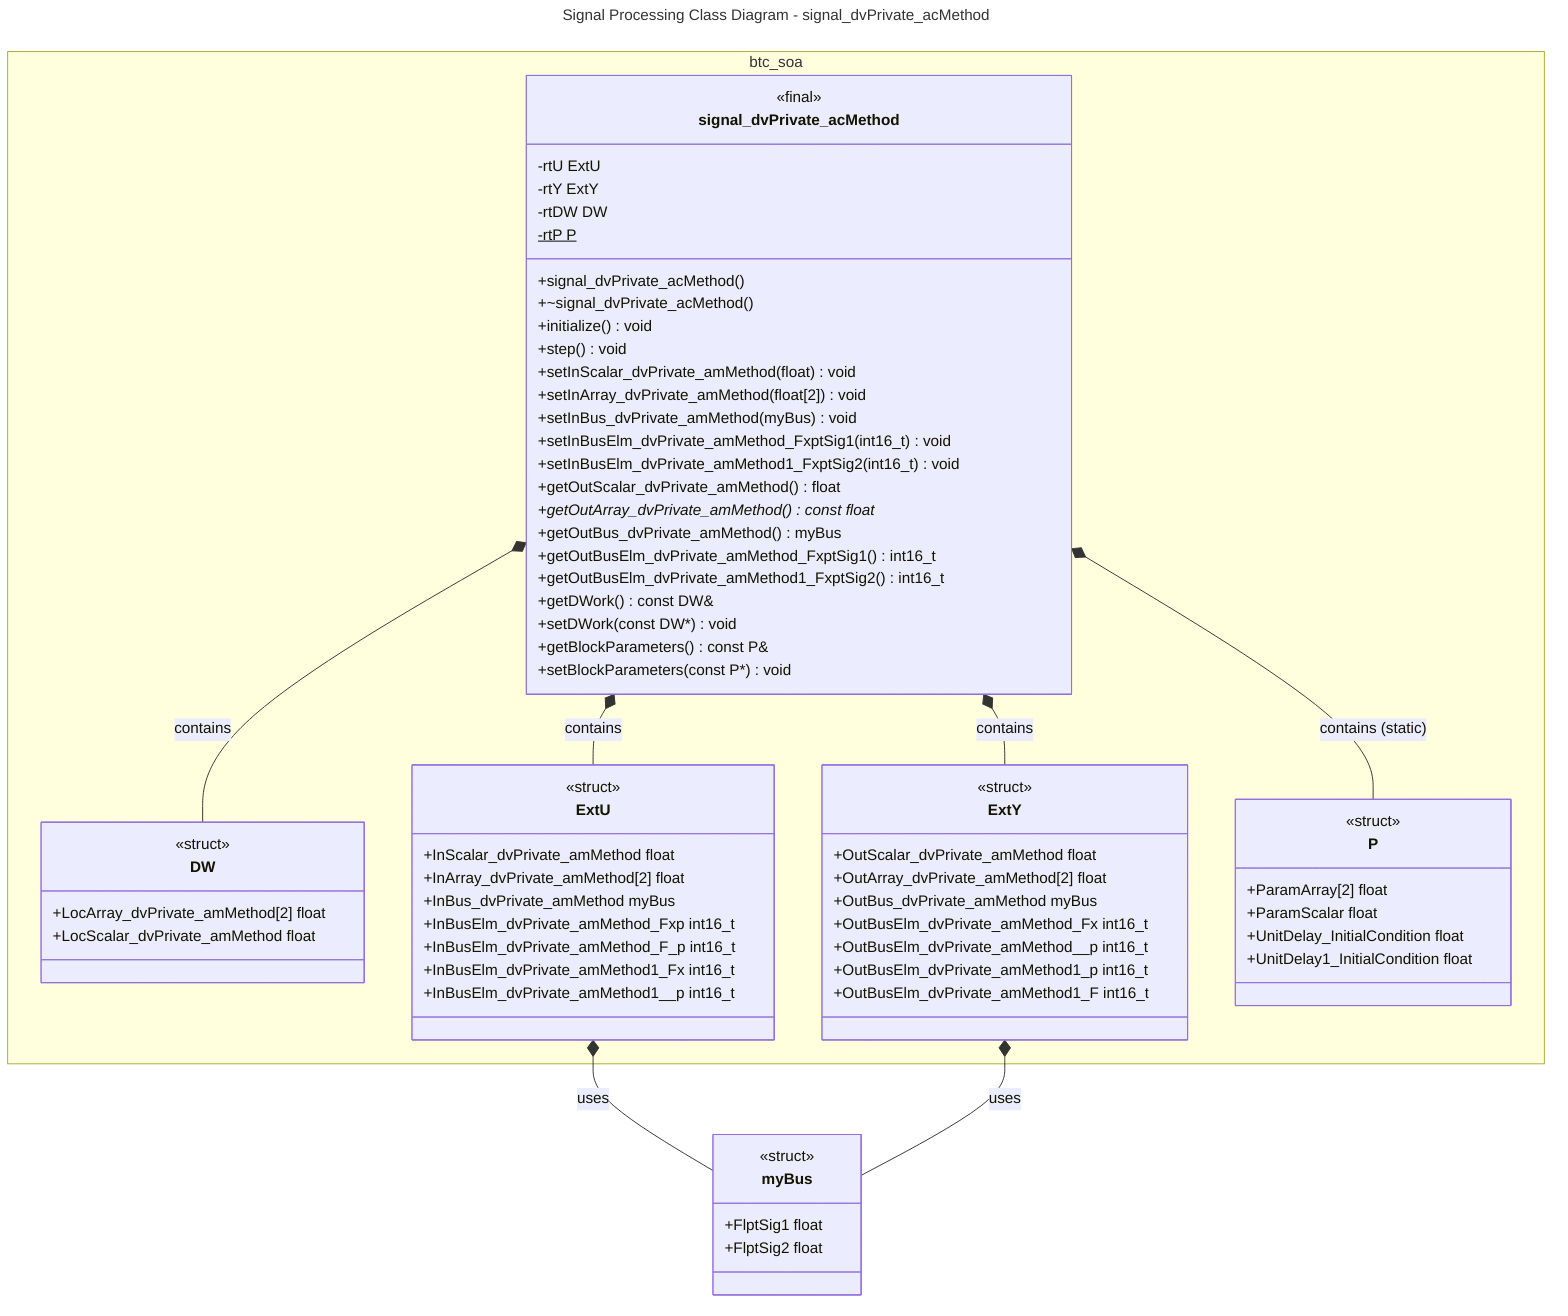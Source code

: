 ---
title: Signal Processing Class Diagram - signal_dvPrivate_acMethod
---
classDiagram
    namespace btc_soa {
        class signal_dvPrivate_acMethod {
            <<final>>
            +signal_dvPrivate_acMethod()
            +~signal_dvPrivate_acMethod()
            +initialize() void
            +step() void
            +setInScalar_dvPrivate_amMethod(float) void
            +setInArray_dvPrivate_amMethod(float[2]) void
            +setInBus_dvPrivate_amMethod(myBus) void
            +setInBusElm_dvPrivate_amMethod_FxptSig1(int16_t) void
            +setInBusElm_dvPrivate_amMethod1_FxptSig2(int16_t) void
            +getOutScalar_dvPrivate_amMethod() float
            +getOutArray_dvPrivate_amMethod() const float*
            +getOutBus_dvPrivate_amMethod() myBus
            +getOutBusElm_dvPrivate_amMethod_FxptSig1() int16_t
            +getOutBusElm_dvPrivate_amMethod1_FxptSig2() int16_t
            +getDWork() const DW&
            +setDWork(const DW*) void
            +getBlockParameters() const P&
            +setBlockParameters(const P*) void
            -rtU ExtU
            -rtY ExtY
            -rtDW DW
            -rtP P$
        }
        
        class DW {
            <<struct>>
            +LocArray_dvPrivate_amMethod[2] float
            +LocScalar_dvPrivate_amMethod float
        }
        
        class ExtU {
            <<struct>>
            +InScalar_dvPrivate_amMethod float
            +InArray_dvPrivate_amMethod[2] float
            +InBus_dvPrivate_amMethod myBus
            +InBusElm_dvPrivate_amMethod_Fxp int16_t
            +InBusElm_dvPrivate_amMethod_F_p int16_t
            +InBusElm_dvPrivate_amMethod1_Fx int16_t
            +InBusElm_dvPrivate_amMethod1__p int16_t
        }
        
        class ExtY {
            <<struct>>
            +OutScalar_dvPrivate_amMethod float
            +OutArray_dvPrivate_amMethod[2] float
            +OutBus_dvPrivate_amMethod myBus
            +OutBusElm_dvPrivate_amMethod_Fx int16_t
            +OutBusElm_dvPrivate_amMethod__p int16_t
            +OutBusElm_dvPrivate_amMethod1_p int16_t
            +OutBusElm_dvPrivate_amMethod1_F int16_t
        }
        
        class P {
            <<struct>>
            +ParamArray[2] float
            +ParamScalar float
            +UnitDelay_InitialCondition float
            +UnitDelay1_InitialCondition float
        }
    }
    
    class myBus {
        <<struct>>
        +FlptSig1 float
        +FlptSig2 float
    }
    
    %% Relationships
    signal_dvPrivate_acMethod *-- DW : contains
    signal_dvPrivate_acMethod *-- ExtU : contains
    signal_dvPrivate_acMethod *-- ExtY : contains
    signal_dvPrivate_acMethod *-- P : contains (static)
    ExtU *-- myBus : uses
    ExtY *-- myBus : uses
    
    %% Notes
    %% note for signal_dvPrivate_acMethod "Generated from Simulink model\nSignal processing with unit delays\nSupports scalar, array, and bus signals"
    %% note for myBus "Bus structure with float signals\nUsed for input and output"
    %% note for DW "Block states for unit delays\nMaintains previous values"
    %% note for ExtU "External input signals\nConnects to Simulink inports"
    %% note for ExtY "External output signals\nConnects to Simulink outports"
    %% note for P "Parameters and initial conditions\nConfigurable values"